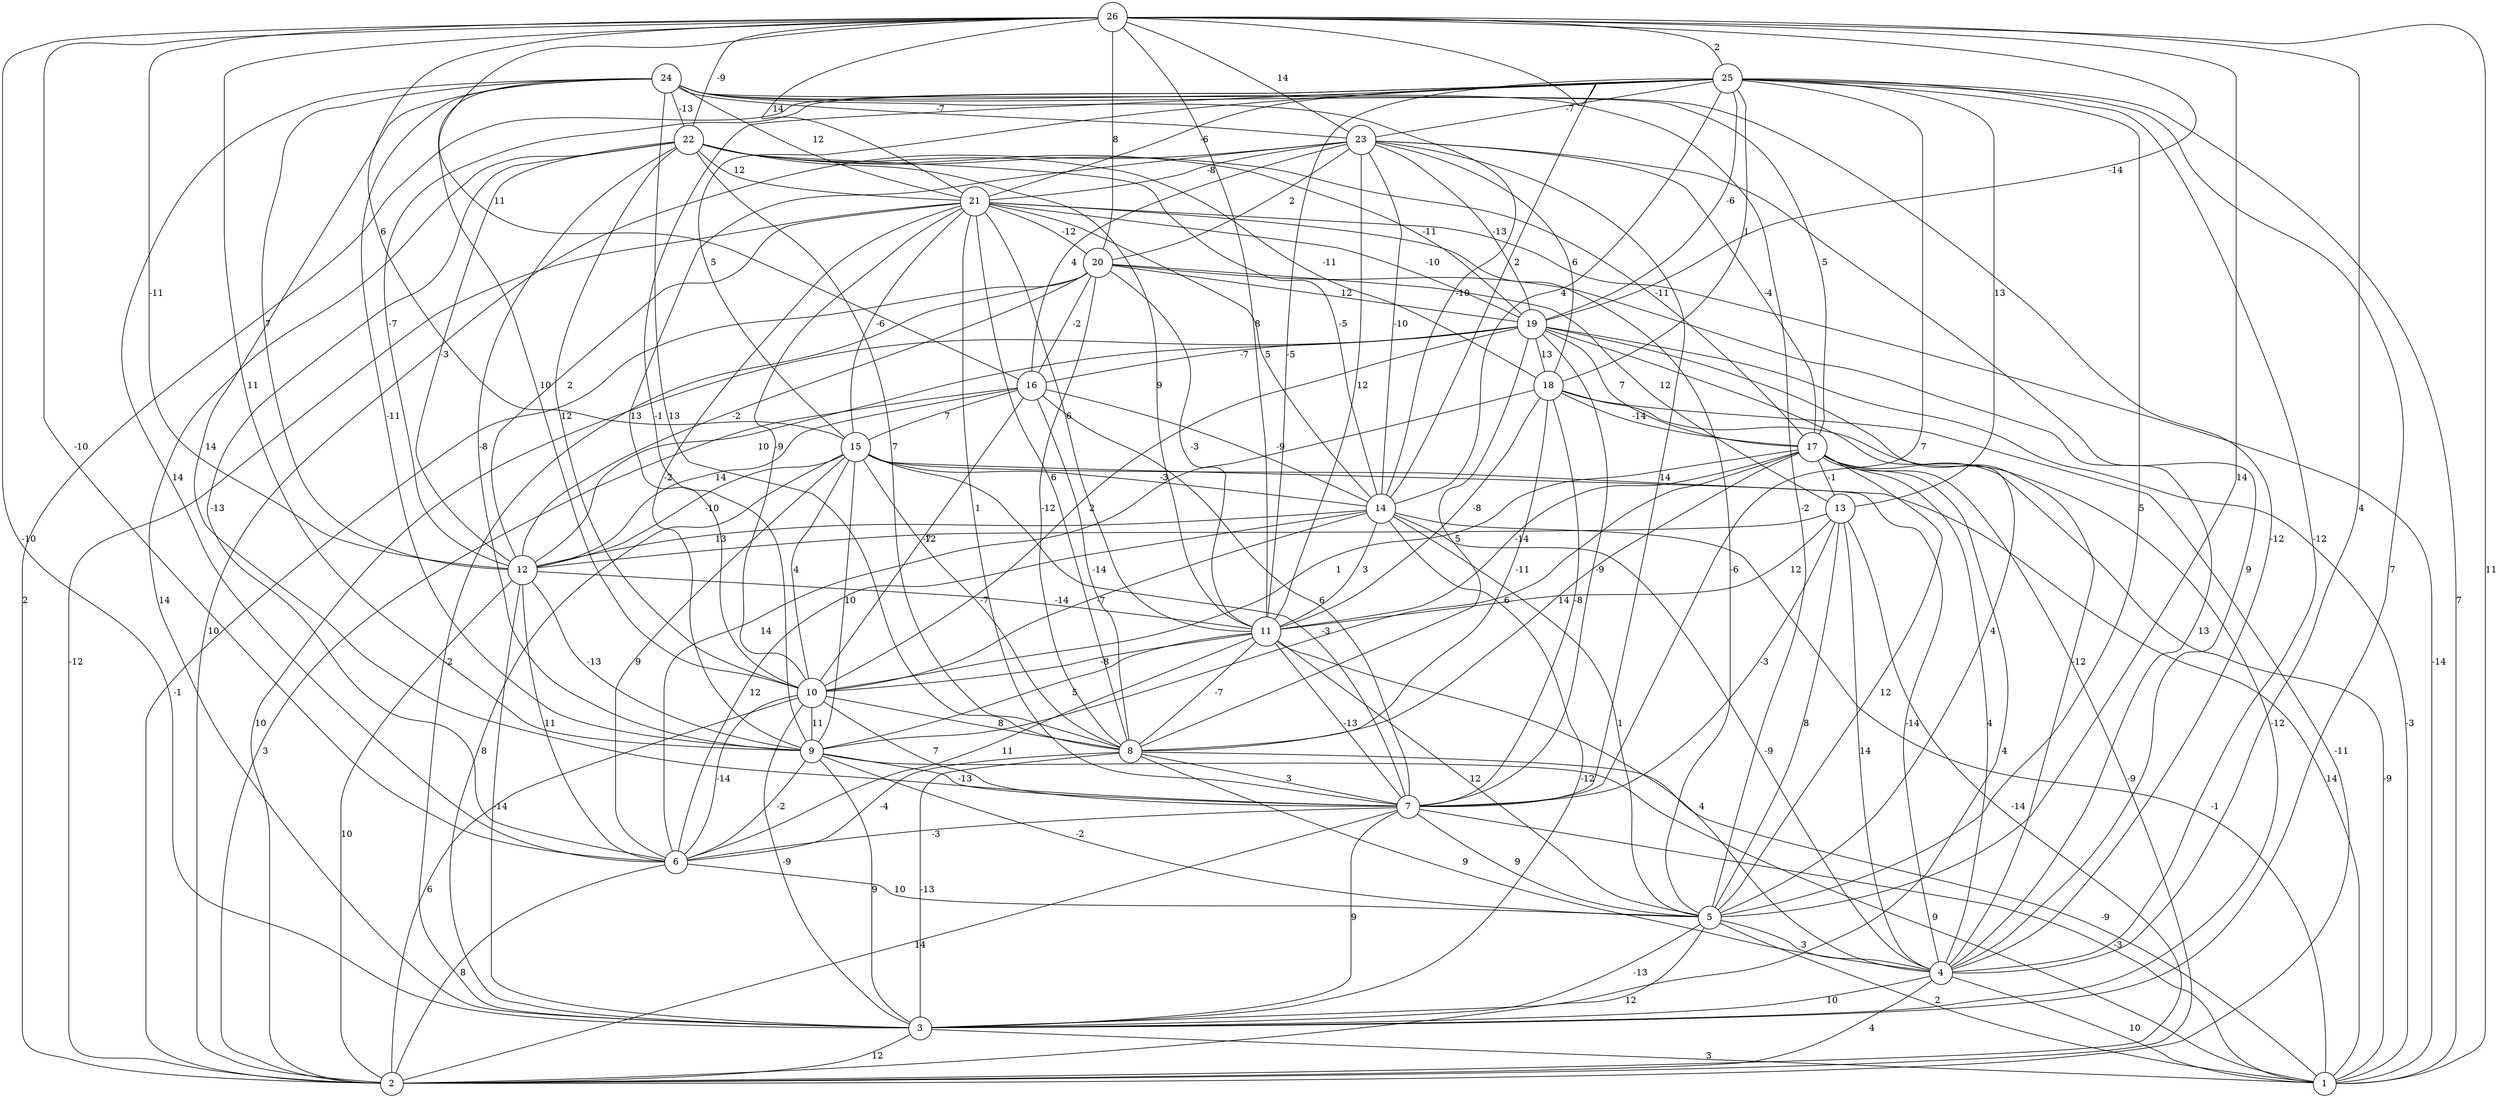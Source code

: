 graph { 
	 fontname="Helvetica,Arial,sans-serif" 
	 node [shape = circle]; 
	 26 -- 1 [label = "11"];
	 26 -- 3 [label = "-10"];
	 26 -- 4 [label = "4"];
	 26 -- 5 [label = "14"];
	 26 -- 6 [label = "-10"];
	 26 -- 9 [label = "11"];
	 26 -- 11 [label = "8"];
	 26 -- 12 [label = "-11"];
	 26 -- 14 [label = "2"];
	 26 -- 15 [label = "6"];
	 26 -- 16 [label = "11"];
	 26 -- 19 [label = "-14"];
	 26 -- 20 [label = "8"];
	 26 -- 21 [label = "14"];
	 26 -- 22 [label = "-9"];
	 26 -- 23 [label = "14"];
	 26 -- 25 [label = "2"];
	 25 -- 1 [label = "7"];
	 25 -- 2 [label = "2"];
	 25 -- 3 [label = "7"];
	 25 -- 4 [label = "-12"];
	 25 -- 5 [label = "5"];
	 25 -- 7 [label = "7"];
	 25 -- 9 [label = "-1"];
	 25 -- 11 [label = "-5"];
	 25 -- 12 [label = "-7"];
	 25 -- 13 [label = "13"];
	 25 -- 14 [label = "4"];
	 25 -- 15 [label = "5"];
	 25 -- 18 [label = "1"];
	 25 -- 19 [label = "-6"];
	 25 -- 21 [label = "-6"];
	 25 -- 23 [label = "-7"];
	 24 -- 4 [label = "-12"];
	 24 -- 5 [label = "-2"];
	 24 -- 6 [label = "14"];
	 24 -- 7 [label = "14"];
	 24 -- 8 [label = "13"];
	 24 -- 9 [label = "-11"];
	 24 -- 10 [label = "10"];
	 24 -- 12 [label = "7"];
	 24 -- 14 [label = "-10"];
	 24 -- 17 [label = "5"];
	 24 -- 21 [label = "12"];
	 24 -- 22 [label = "-13"];
	 24 -- 23 [label = "-7"];
	 23 -- 2 [label = "10"];
	 23 -- 4 [label = "9"];
	 23 -- 7 [label = "14"];
	 23 -- 10 [label = "13"];
	 23 -- 11 [label = "12"];
	 23 -- 14 [label = "-10"];
	 23 -- 16 [label = "4"];
	 23 -- 17 [label = "-4"];
	 23 -- 18 [label = "6"];
	 23 -- 19 [label = "-13"];
	 23 -- 20 [label = "2"];
	 23 -- 21 [label = "-8"];
	 22 -- 3 [label = "14"];
	 22 -- 6 [label = "-13"];
	 22 -- 8 [label = "7"];
	 22 -- 9 [label = "-8"];
	 22 -- 10 [label = "12"];
	 22 -- 11 [label = "9"];
	 22 -- 12 [label = "-3"];
	 22 -- 14 [label = "-5"];
	 22 -- 17 [label = "-11"];
	 22 -- 18 [label = "-11"];
	 22 -- 19 [label = "-11"];
	 22 -- 21 [label = "12"];
	 21 -- 1 [label = "-14"];
	 21 -- 2 [label = "-12"];
	 21 -- 5 [label = "-6"];
	 21 -- 7 [label = "1"];
	 21 -- 8 [label = "6"];
	 21 -- 9 [label = "-2"];
	 21 -- 10 [label = "-9"];
	 21 -- 11 [label = "6"];
	 21 -- 12 [label = "2"];
	 21 -- 14 [label = "5"];
	 21 -- 15 [label = "-6"];
	 21 -- 19 [label = "-10"];
	 21 -- 20 [label = "-12"];
	 20 -- 2 [label = "-1"];
	 20 -- 3 [label = "-2"];
	 20 -- 4 [label = "13"];
	 20 -- 8 [label = "-12"];
	 20 -- 11 [label = "-3"];
	 20 -- 12 [label = "-2"];
	 20 -- 13 [label = "12"];
	 20 -- 16 [label = "-2"];
	 20 -- 19 [label = "12"];
	 19 -- 1 [label = "-3"];
	 19 -- 2 [label = "10"];
	 19 -- 4 [label = "-12"];
	 19 -- 5 [label = "4"];
	 19 -- 7 [label = "-9"];
	 19 -- 8 [label = "5"];
	 19 -- 10 [label = "2"];
	 19 -- 12 [label = "10"];
	 19 -- 16 [label = "-7"];
	 19 -- 17 [label = "7"];
	 19 -- 18 [label = "13"];
	 18 -- 2 [label = "-11"];
	 18 -- 3 [label = "-12"];
	 18 -- 6 [label = "14"];
	 18 -- 7 [label = "-8"];
	 18 -- 8 [label = "-11"];
	 18 -- 11 [label = "-8"];
	 18 -- 17 [label = "-14"];
	 17 -- 1 [label = "-9"];
	 17 -- 2 [label = "-9"];
	 17 -- 3 [label = "4"];
	 17 -- 4 [label = "4"];
	 17 -- 5 [label = "12"];
	 17 -- 8 [label = "14"];
	 17 -- 9 [label = "6"];
	 17 -- 10 [label = "1"];
	 17 -- 11 [label = "-14"];
	 17 -- 13 [label = "-1"];
	 16 -- 2 [label = "3"];
	 16 -- 7 [label = "6"];
	 16 -- 8 [label = "-14"];
	 16 -- 10 [label = "12"];
	 16 -- 12 [label = "14"];
	 16 -- 14 [label = "-9"];
	 16 -- 15 [label = "7"];
	 15 -- 1 [label = "14"];
	 15 -- 3 [label = "8"];
	 15 -- 4 [label = "-14"];
	 15 -- 6 [label = "9"];
	 15 -- 7 [label = "-3"];
	 15 -- 8 [label = "-7"];
	 15 -- 9 [label = "10"];
	 15 -- 10 [label = "4"];
	 15 -- 12 [label = "-10"];
	 15 -- 14 [label = "-3"];
	 14 -- 1 [label = "-1"];
	 14 -- 3 [label = "-12"];
	 14 -- 4 [label = "-9"];
	 14 -- 5 [label = "1"];
	 14 -- 6 [label = "12"];
	 14 -- 10 [label = "-7"];
	 14 -- 11 [label = "3"];
	 14 -- 12 [label = "13"];
	 13 -- 2 [label = "-14"];
	 13 -- 4 [label = "14"];
	 13 -- 5 [label = "8"];
	 13 -- 7 [label = "-3"];
	 13 -- 11 [label = "12"];
	 13 -- 12 [label = "-7"];
	 12 -- 2 [label = "10"];
	 12 -- 3 [label = "-14"];
	 12 -- 6 [label = "11"];
	 12 -- 9 [label = "-13"];
	 12 -- 11 [label = "-14"];
	 11 -- 4 [label = "4"];
	 11 -- 5 [label = "12"];
	 11 -- 6 [label = "11"];
	 11 -- 7 [label = "-13"];
	 11 -- 8 [label = "-7"];
	 11 -- 9 [label = "5"];
	 11 -- 10 [label = "-8"];
	 10 -- 2 [label = "6"];
	 10 -- 3 [label = "-9"];
	 10 -- 6 [label = "-14"];
	 10 -- 7 [label = "7"];
	 10 -- 8 [label = "8"];
	 10 -- 9 [label = "11"];
	 9 -- 1 [label = "9"];
	 9 -- 3 [label = "9"];
	 9 -- 5 [label = "-2"];
	 9 -- 6 [label = "-2"];
	 9 -- 7 [label = "-13"];
	 8 -- 1 [label = "-9"];
	 8 -- 3 [label = "-13"];
	 8 -- 4 [label = "9"];
	 8 -- 6 [label = "-4"];
	 8 -- 7 [label = "3"];
	 7 -- 1 [label = "-3"];
	 7 -- 2 [label = "14"];
	 7 -- 3 [label = "9"];
	 7 -- 5 [label = "9"];
	 7 -- 6 [label = "-3"];
	 6 -- 2 [label = "8"];
	 6 -- 5 [label = "10"];
	 5 -- 1 [label = "2"];
	 5 -- 2 [label = "12"];
	 5 -- 3 [label = "-13"];
	 5 -- 4 [label = "3"];
	 4 -- 1 [label = "10"];
	 4 -- 2 [label = "4"];
	 4 -- 3 [label = "10"];
	 3 -- 1 [label = "3"];
	 3 -- 2 [label = "12"];
	 1;
	 2;
	 3;
	 4;
	 5;
	 6;
	 7;
	 8;
	 9;
	 10;
	 11;
	 12;
	 13;
	 14;
	 15;
	 16;
	 17;
	 18;
	 19;
	 20;
	 21;
	 22;
	 23;
	 24;
	 25;
	 26;
}
